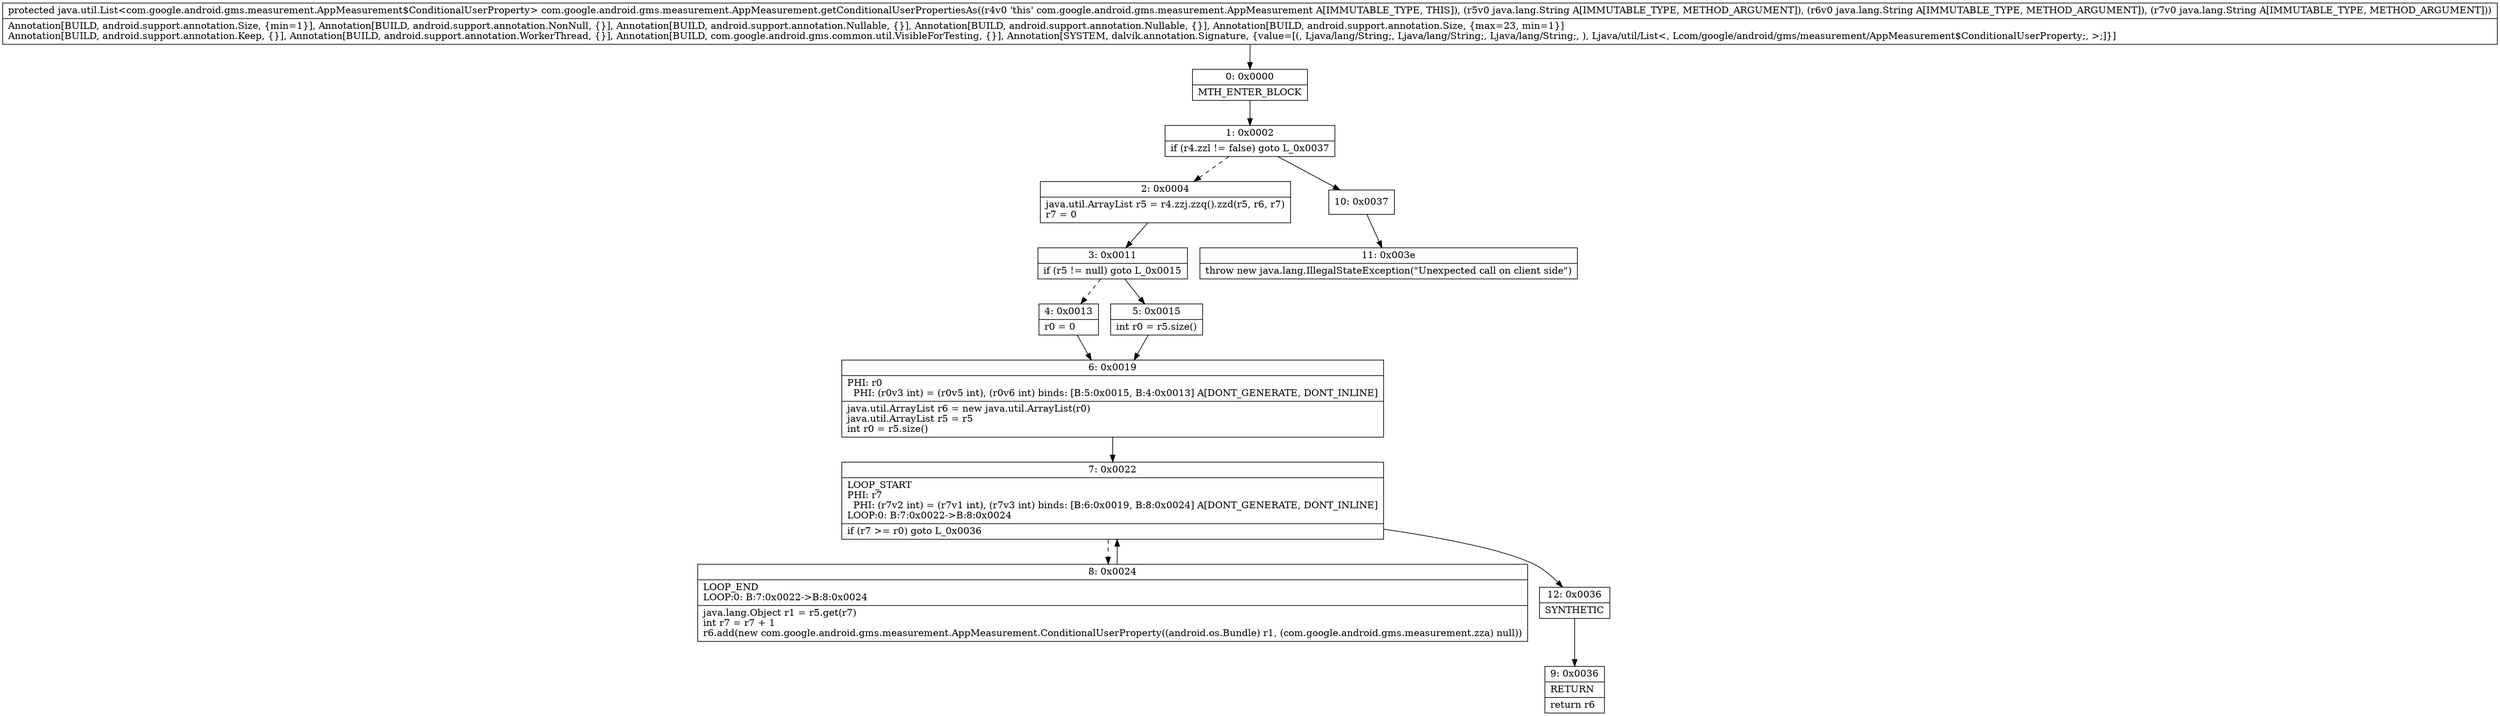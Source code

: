 digraph "CFG forcom.google.android.gms.measurement.AppMeasurement.getConditionalUserPropertiesAs(Ljava\/lang\/String;Ljava\/lang\/String;Ljava\/lang\/String;)Ljava\/util\/List;" {
Node_0 [shape=record,label="{0\:\ 0x0000|MTH_ENTER_BLOCK\l}"];
Node_1 [shape=record,label="{1\:\ 0x0002|if (r4.zzl != false) goto L_0x0037\l}"];
Node_2 [shape=record,label="{2\:\ 0x0004|java.util.ArrayList r5 = r4.zzj.zzq().zzd(r5, r6, r7)\lr7 = 0\l}"];
Node_3 [shape=record,label="{3\:\ 0x0011|if (r5 != null) goto L_0x0015\l}"];
Node_4 [shape=record,label="{4\:\ 0x0013|r0 = 0\l}"];
Node_5 [shape=record,label="{5\:\ 0x0015|int r0 = r5.size()\l}"];
Node_6 [shape=record,label="{6\:\ 0x0019|PHI: r0 \l  PHI: (r0v3 int) = (r0v5 int), (r0v6 int) binds: [B:5:0x0015, B:4:0x0013] A[DONT_GENERATE, DONT_INLINE]\l|java.util.ArrayList r6 = new java.util.ArrayList(r0)\ljava.util.ArrayList r5 = r5\lint r0 = r5.size()\l}"];
Node_7 [shape=record,label="{7\:\ 0x0022|LOOP_START\lPHI: r7 \l  PHI: (r7v2 int) = (r7v1 int), (r7v3 int) binds: [B:6:0x0019, B:8:0x0024] A[DONT_GENERATE, DONT_INLINE]\lLOOP:0: B:7:0x0022\-\>B:8:0x0024\l|if (r7 \>= r0) goto L_0x0036\l}"];
Node_8 [shape=record,label="{8\:\ 0x0024|LOOP_END\lLOOP:0: B:7:0x0022\-\>B:8:0x0024\l|java.lang.Object r1 = r5.get(r7)\lint r7 = r7 + 1\lr6.add(new com.google.android.gms.measurement.AppMeasurement.ConditionalUserProperty((android.os.Bundle) r1, (com.google.android.gms.measurement.zza) null))\l}"];
Node_9 [shape=record,label="{9\:\ 0x0036|RETURN\l|return r6\l}"];
Node_10 [shape=record,label="{10\:\ 0x0037}"];
Node_11 [shape=record,label="{11\:\ 0x003e|throw new java.lang.IllegalStateException(\"Unexpected call on client side\")\l}"];
Node_12 [shape=record,label="{12\:\ 0x0036|SYNTHETIC\l}"];
MethodNode[shape=record,label="{protected java.util.List\<com.google.android.gms.measurement.AppMeasurement$ConditionalUserProperty\> com.google.android.gms.measurement.AppMeasurement.getConditionalUserPropertiesAs((r4v0 'this' com.google.android.gms.measurement.AppMeasurement A[IMMUTABLE_TYPE, THIS]), (r5v0 java.lang.String A[IMMUTABLE_TYPE, METHOD_ARGUMENT]), (r6v0 java.lang.String A[IMMUTABLE_TYPE, METHOD_ARGUMENT]), (r7v0 java.lang.String A[IMMUTABLE_TYPE, METHOD_ARGUMENT]))  | Annotation[BUILD, android.support.annotation.Size, \{min=1\}], Annotation[BUILD, android.support.annotation.NonNull, \{\}], Annotation[BUILD, android.support.annotation.Nullable, \{\}], Annotation[BUILD, android.support.annotation.Nullable, \{\}], Annotation[BUILD, android.support.annotation.Size, \{max=23, min=1\}]\lAnnotation[BUILD, android.support.annotation.Keep, \{\}], Annotation[BUILD, android.support.annotation.WorkerThread, \{\}], Annotation[BUILD, com.google.android.gms.common.util.VisibleForTesting, \{\}], Annotation[SYSTEM, dalvik.annotation.Signature, \{value=[(, Ljava\/lang\/String;, Ljava\/lang\/String;, Ljava\/lang\/String;, ), Ljava\/util\/List\<, Lcom\/google\/android\/gms\/measurement\/AppMeasurement$ConditionalUserProperty;, \>;]\}]\l}"];
MethodNode -> Node_0;
Node_0 -> Node_1;
Node_1 -> Node_2[style=dashed];
Node_1 -> Node_10;
Node_2 -> Node_3;
Node_3 -> Node_4[style=dashed];
Node_3 -> Node_5;
Node_4 -> Node_6;
Node_5 -> Node_6;
Node_6 -> Node_7;
Node_7 -> Node_8[style=dashed];
Node_7 -> Node_12;
Node_8 -> Node_7;
Node_10 -> Node_11;
Node_12 -> Node_9;
}

